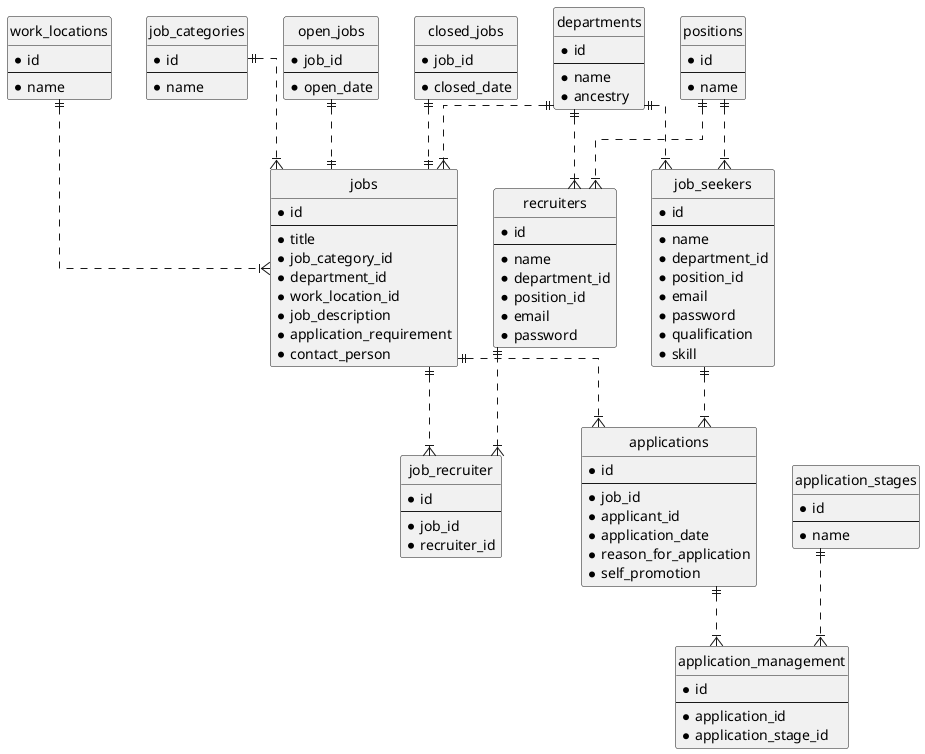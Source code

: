 @startuml nk_jobboard
' hide the spot
hide circle

' avoid problems with angled crows feet
skinparam linetype ortho

entity "departments" as dep {
  *id
  --
  *name
  *ancestry
}

entity "recruiters" as rec {
  *id
  --
  *name
  *department_id
  *position_id
  *email
  *password
}

entity "positions" as pos {
  *id
  --
  *name
}

entity "job_recruiter" as jr {
  *id
  --
  *job_id
  *recruiter_id
}

entity "work_locations" as loc {
  *id
  --
  *name
}

entity "job_categories" as cat {
  *id
  --
  *name
}

entity "jobs" as job {
  *id
  --
  *title
  *job_category_id
  *department_id
  *work_location_id
  *job_description
  *application_requirement
  *contact_person
}

entity "open_jobs" as oj {
  *job_id
  --
  *open_date
}

entity "closed_jobs" as cj {
  *job_id
  --
  *closed_date
}

entity "applications" as app {
  *id
  --
  *job_id
  *applicant_id
  *application_date
  *reason_for_application
  *self_promotion
}

entity "job_seekers" as js {
  *id
  --
  *name
  *department_id
  *position_id
  *email
  *password
  *qualification
  *skill
}

entity "application_stages" as a_stage {
  *id
  --
  *name
}

entity "application_management" as a_man {
  *id
  --
  *application_id
  *application_stage_id
}

dep ||..|{ rec
dep ||..|{ js
pos ||..|{ rec
pos ||..|{ js
rec ||..|{ jr
job ||..|{ jr
dep ||..|{ job
loc ||..|{ job
cat ||..|{ job
oj ||..|| job
cj ||..|| job
job ||..|{ app
js ||..|{ app
app ||..|{ a_man
a_stage ||..|{ a_man

@enduml
